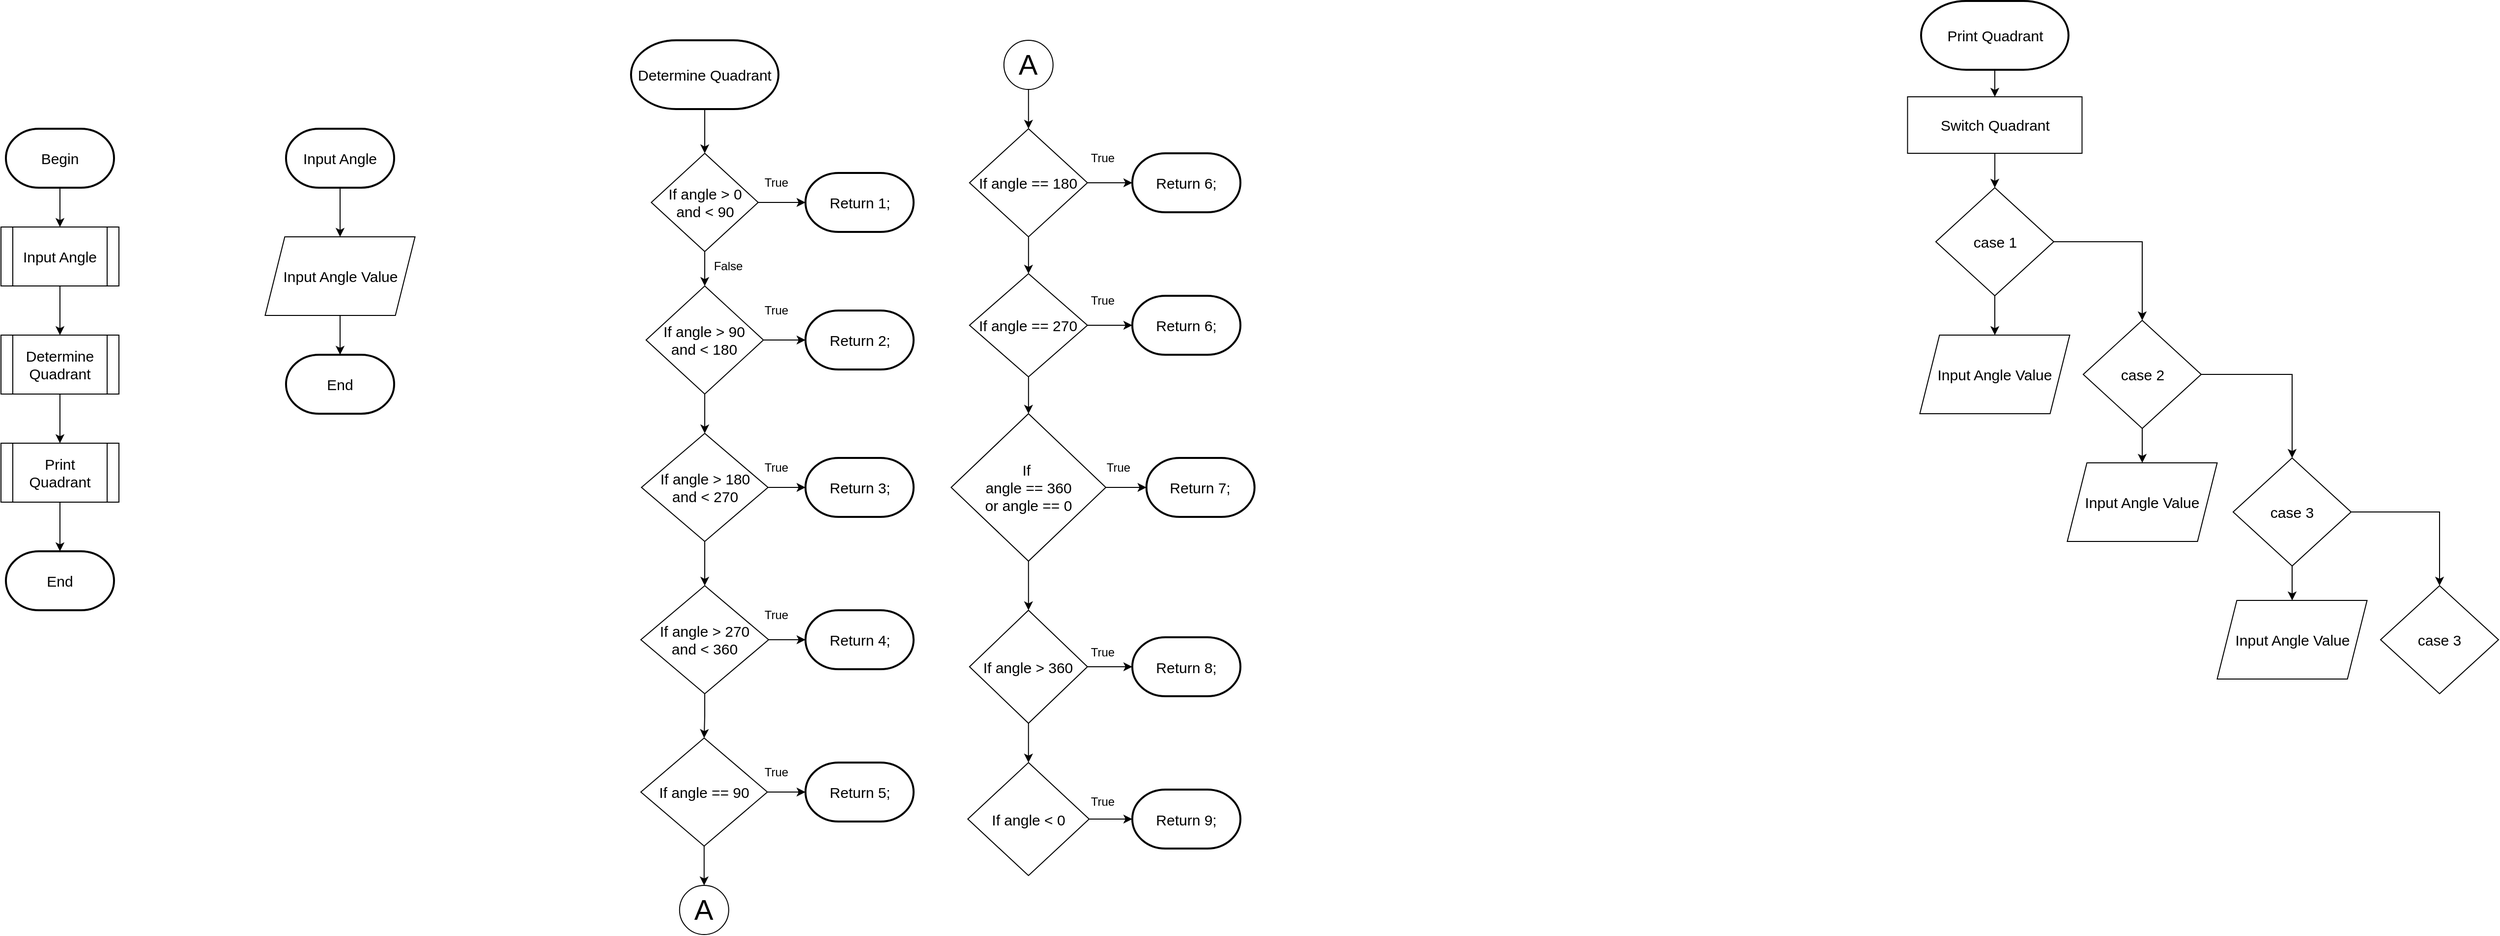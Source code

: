 <mxfile version="22.1.11" type="github">
  <diagram name="Page-1" id="Y4ryhkpG_AHfO9X048Ey">
    <mxGraphModel dx="2474" dy="1297" grid="1" gridSize="10" guides="1" tooltips="1" connect="1" arrows="1" fold="1" page="1" pageScale="1" pageWidth="1100" pageHeight="850" math="0" shadow="0">
      <root>
        <mxCell id="0" />
        <mxCell id="1" parent="0" />
        <mxCell id="E4zsXZmkOVkVNq37EfI2-8" value="" style="edgeStyle=orthogonalEdgeStyle;rounded=0;orthogonalLoop=1;jettySize=auto;html=1;fontSize=15;" edge="1" parent="1" source="lAhAGREo4O89ChrYNIZD-1" target="E4zsXZmkOVkVNq37EfI2-1">
          <mxGeometry relative="1" as="geometry" />
        </mxCell>
        <mxCell id="lAhAGREo4O89ChrYNIZD-1" value="&lt;font style=&quot;font-size: 15px;&quot;&gt;Begin&lt;/font&gt;" style="strokeWidth=2;html=1;shape=mxgraph.flowchart.terminator;whiteSpace=wrap;fontSize=15;" parent="1" vertex="1">
          <mxGeometry x="344" y="150" width="110" height="60" as="geometry" />
        </mxCell>
        <mxCell id="E4zsXZmkOVkVNq37EfI2-7" value="" style="edgeStyle=orthogonalEdgeStyle;rounded=0;orthogonalLoop=1;jettySize=auto;html=1;fontSize=15;" edge="1" parent="1" source="E4zsXZmkOVkVNq37EfI2-1" target="E4zsXZmkOVkVNq37EfI2-2">
          <mxGeometry relative="1" as="geometry" />
        </mxCell>
        <mxCell id="E4zsXZmkOVkVNq37EfI2-1" value="Input Angle" style="shape=process;whiteSpace=wrap;html=1;backgroundOutline=1;fontSize=15;" vertex="1" parent="1">
          <mxGeometry x="339" y="250" width="120" height="60" as="geometry" />
        </mxCell>
        <mxCell id="E4zsXZmkOVkVNq37EfI2-6" value="" style="edgeStyle=orthogonalEdgeStyle;rounded=0;orthogonalLoop=1;jettySize=auto;html=1;fontSize=15;" edge="1" parent="1" source="E4zsXZmkOVkVNq37EfI2-2" target="E4zsXZmkOVkVNq37EfI2-3">
          <mxGeometry relative="1" as="geometry" />
        </mxCell>
        <mxCell id="E4zsXZmkOVkVNq37EfI2-2" value="Determine Quadrant" style="shape=process;whiteSpace=wrap;html=1;backgroundOutline=1;fontSize=15;" vertex="1" parent="1">
          <mxGeometry x="339" y="360" width="120" height="60" as="geometry" />
        </mxCell>
        <mxCell id="E4zsXZmkOVkVNq37EfI2-5" value="" style="edgeStyle=orthogonalEdgeStyle;rounded=0;orthogonalLoop=1;jettySize=auto;html=1;fontSize=15;" edge="1" parent="1" source="E4zsXZmkOVkVNq37EfI2-3" target="E4zsXZmkOVkVNq37EfI2-4">
          <mxGeometry relative="1" as="geometry" />
        </mxCell>
        <mxCell id="E4zsXZmkOVkVNq37EfI2-3" value="Print Quadrant" style="shape=process;whiteSpace=wrap;html=1;backgroundOutline=1;fontSize=15;" vertex="1" parent="1">
          <mxGeometry x="339" y="470" width="120" height="60" as="geometry" />
        </mxCell>
        <mxCell id="E4zsXZmkOVkVNq37EfI2-4" value="&lt;font style=&quot;font-size: 15px;&quot;&gt;End&lt;/font&gt;" style="strokeWidth=2;html=1;shape=mxgraph.flowchart.terminator;whiteSpace=wrap;fontSize=15;" vertex="1" parent="1">
          <mxGeometry x="344" y="580" width="110" height="60" as="geometry" />
        </mxCell>
        <mxCell id="E4zsXZmkOVkVNq37EfI2-13" value="" style="edgeStyle=orthogonalEdgeStyle;rounded=0;orthogonalLoop=1;jettySize=auto;html=1;entryX=0.5;entryY=0;entryDx=0;entryDy=0;fontSize=15;" edge="1" parent="1" source="E4zsXZmkOVkVNq37EfI2-9" target="E4zsXZmkOVkVNq37EfI2-10">
          <mxGeometry relative="1" as="geometry" />
        </mxCell>
        <mxCell id="E4zsXZmkOVkVNq37EfI2-9" value="&lt;font style=&quot;font-size: 15px;&quot;&gt;Input Angle&lt;/font&gt;" style="strokeWidth=2;html=1;shape=mxgraph.flowchart.terminator;whiteSpace=wrap;fontSize=15;" vertex="1" parent="1">
          <mxGeometry x="629" y="150" width="110" height="60" as="geometry" />
        </mxCell>
        <mxCell id="E4zsXZmkOVkVNq37EfI2-10" value="Input Angle Value" style="shape=parallelogram;perimeter=parallelogramPerimeter;whiteSpace=wrap;html=1;fixedSize=1;fontSize=15;" vertex="1" parent="1">
          <mxGeometry x="607.75" y="260" width="152.5" height="80" as="geometry" />
        </mxCell>
        <mxCell id="E4zsXZmkOVkVNq37EfI2-11" value="&lt;font style=&quot;font-size: 15px;&quot;&gt;End&lt;/font&gt;" style="strokeWidth=2;html=1;shape=mxgraph.flowchart.terminator;whiteSpace=wrap;fontSize=15;" vertex="1" parent="1">
          <mxGeometry x="629" y="380" width="110" height="60" as="geometry" />
        </mxCell>
        <mxCell id="E4zsXZmkOVkVNq37EfI2-12" style="edgeStyle=orthogonalEdgeStyle;rounded=0;orthogonalLoop=1;jettySize=auto;html=1;exitX=0.5;exitY=1;exitDx=0;exitDy=0;entryX=0.5;entryY=0;entryDx=0;entryDy=0;entryPerimeter=0;fontSize=15;" edge="1" parent="1" source="E4zsXZmkOVkVNq37EfI2-10" target="E4zsXZmkOVkVNq37EfI2-11">
          <mxGeometry relative="1" as="geometry" />
        </mxCell>
        <mxCell id="E4zsXZmkOVkVNq37EfI2-16" value="" style="edgeStyle=orthogonalEdgeStyle;rounded=0;orthogonalLoop=1;jettySize=auto;html=1;" edge="1" parent="1" source="E4zsXZmkOVkVNq37EfI2-14" target="E4zsXZmkOVkVNq37EfI2-15">
          <mxGeometry relative="1" as="geometry" />
        </mxCell>
        <mxCell id="E4zsXZmkOVkVNq37EfI2-14" value="&lt;font style=&quot;font-size: 15px;&quot;&gt;Determine Quadrant&lt;/font&gt;" style="strokeWidth=2;html=1;shape=mxgraph.flowchart.terminator;whiteSpace=wrap;" vertex="1" parent="1">
          <mxGeometry x="980.01" y="60" width="150" height="70" as="geometry" />
        </mxCell>
        <mxCell id="E4zsXZmkOVkVNq37EfI2-18" value="" style="edgeStyle=orthogonalEdgeStyle;rounded=0;orthogonalLoop=1;jettySize=auto;html=1;" edge="1" parent="1" source="E4zsXZmkOVkVNq37EfI2-15" target="E4zsXZmkOVkVNq37EfI2-19">
          <mxGeometry relative="1" as="geometry">
            <mxPoint x="1220" y="230" as="targetPoint" />
          </mxGeometry>
        </mxCell>
        <mxCell id="E4zsXZmkOVkVNq37EfI2-21" value="" style="edgeStyle=orthogonalEdgeStyle;rounded=0;orthogonalLoop=1;jettySize=auto;html=1;" edge="1" parent="1" source="E4zsXZmkOVkVNq37EfI2-15" target="E4zsXZmkOVkVNq37EfI2-20">
          <mxGeometry relative="1" as="geometry" />
        </mxCell>
        <mxCell id="E4zsXZmkOVkVNq37EfI2-15" value="&lt;font style=&quot;font-size: 15px;&quot;&gt;If angle &amp;gt; 0 &lt;br&gt;and &amp;lt; 90&lt;/font&gt;" style="rhombus;whiteSpace=wrap;html=1;" vertex="1" parent="1">
          <mxGeometry x="1000.63" y="175" width="108.75" height="100" as="geometry" />
        </mxCell>
        <mxCell id="E4zsXZmkOVkVNq37EfI2-19" value="&lt;span style=&quot;font-size: 15px;&quot;&gt;Return 1;&lt;/span&gt;" style="strokeWidth=2;html=1;shape=mxgraph.flowchart.terminator;whiteSpace=wrap;" vertex="1" parent="1">
          <mxGeometry x="1157.5" y="195" width="110" height="60" as="geometry" />
        </mxCell>
        <mxCell id="E4zsXZmkOVkVNq37EfI2-23" value="" style="edgeStyle=orthogonalEdgeStyle;rounded=0;orthogonalLoop=1;jettySize=auto;html=1;entryX=0;entryY=0.5;entryDx=0;entryDy=0;entryPerimeter=0;" edge="1" parent="1" source="E4zsXZmkOVkVNq37EfI2-20" target="E4zsXZmkOVkVNq37EfI2-22">
          <mxGeometry relative="1" as="geometry">
            <mxPoint x="1188.75" y="415" as="targetPoint" />
          </mxGeometry>
        </mxCell>
        <mxCell id="E4zsXZmkOVkVNq37EfI2-26" value="" style="edgeStyle=orthogonalEdgeStyle;rounded=0;orthogonalLoop=1;jettySize=auto;html=1;" edge="1" parent="1" source="E4zsXZmkOVkVNq37EfI2-20" target="E4zsXZmkOVkVNq37EfI2-24">
          <mxGeometry relative="1" as="geometry" />
        </mxCell>
        <mxCell id="E4zsXZmkOVkVNq37EfI2-20" value="&lt;font style=&quot;font-size: 15px;&quot;&gt;If angle &amp;gt; 90 &lt;br&gt;and &amp;lt; 180&lt;/font&gt;" style="rhombus;whiteSpace=wrap;html=1;" vertex="1" parent="1">
          <mxGeometry x="995.33" y="310" width="119.37" height="110" as="geometry" />
        </mxCell>
        <mxCell id="E4zsXZmkOVkVNq37EfI2-22" value="&lt;span style=&quot;font-size: 15px;&quot;&gt;Return 2;&lt;/span&gt;" style="strokeWidth=2;html=1;shape=mxgraph.flowchart.terminator;whiteSpace=wrap;" vertex="1" parent="1">
          <mxGeometry x="1157.5" y="335" width="110" height="60" as="geometry" />
        </mxCell>
        <mxCell id="E4zsXZmkOVkVNq37EfI2-27" value="" style="edgeStyle=orthogonalEdgeStyle;rounded=0;orthogonalLoop=1;jettySize=auto;html=1;" edge="1" parent="1" source="E4zsXZmkOVkVNq37EfI2-24" target="E4zsXZmkOVkVNq37EfI2-25">
          <mxGeometry relative="1" as="geometry" />
        </mxCell>
        <mxCell id="E4zsXZmkOVkVNq37EfI2-30" value="" style="edgeStyle=orthogonalEdgeStyle;rounded=0;orthogonalLoop=1;jettySize=auto;html=1;" edge="1" parent="1" source="E4zsXZmkOVkVNq37EfI2-24" target="E4zsXZmkOVkVNq37EfI2-28">
          <mxGeometry relative="1" as="geometry" />
        </mxCell>
        <mxCell id="E4zsXZmkOVkVNq37EfI2-24" value="&lt;font style=&quot;font-size: 15px;&quot;&gt;If angle &amp;gt; 180&lt;br&gt;and &amp;lt; 270&lt;/font&gt;" style="rhombus;whiteSpace=wrap;html=1;" vertex="1" parent="1">
          <mxGeometry x="990.63" y="460" width="128.75" height="110" as="geometry" />
        </mxCell>
        <mxCell id="E4zsXZmkOVkVNq37EfI2-31" value="" style="edgeStyle=orthogonalEdgeStyle;rounded=0;orthogonalLoop=1;jettySize=auto;html=1;" edge="1" parent="1" source="E4zsXZmkOVkVNq37EfI2-25" target="E4zsXZmkOVkVNq37EfI2-29">
          <mxGeometry relative="1" as="geometry" />
        </mxCell>
        <mxCell id="E4zsXZmkOVkVNq37EfI2-33" value="" style="edgeStyle=orthogonalEdgeStyle;rounded=0;orthogonalLoop=1;jettySize=auto;html=1;entryX=0.5;entryY=0;entryDx=0;entryDy=0;" edge="1" parent="1" source="E4zsXZmkOVkVNq37EfI2-25" target="E4zsXZmkOVkVNq37EfI2-35">
          <mxGeometry relative="1" as="geometry">
            <mxPoint x="1053.75" y="870" as="targetPoint" />
          </mxGeometry>
        </mxCell>
        <mxCell id="E4zsXZmkOVkVNq37EfI2-25" value="&lt;font style=&quot;font-size: 15px;&quot;&gt;If angle &amp;gt; 270 &lt;br&gt;and &amp;lt; 360&lt;/font&gt;" style="rhombus;whiteSpace=wrap;html=1;" vertex="1" parent="1">
          <mxGeometry x="990.01" y="615" width="130" height="110" as="geometry" />
        </mxCell>
        <mxCell id="E4zsXZmkOVkVNq37EfI2-28" value="&lt;span style=&quot;font-size: 15px;&quot;&gt;Return 3;&lt;/span&gt;" style="strokeWidth=2;html=1;shape=mxgraph.flowchart.terminator;whiteSpace=wrap;" vertex="1" parent="1">
          <mxGeometry x="1157.5" y="485" width="110" height="60" as="geometry" />
        </mxCell>
        <mxCell id="E4zsXZmkOVkVNq37EfI2-29" value="&lt;span style=&quot;font-size: 15px;&quot;&gt;Return 4;&lt;/span&gt;" style="strokeWidth=2;html=1;shape=mxgraph.flowchart.terminator;whiteSpace=wrap;" vertex="1" parent="1">
          <mxGeometry x="1157.5" y="640" width="110" height="60" as="geometry" />
        </mxCell>
        <mxCell id="E4zsXZmkOVkVNq37EfI2-34" value="&lt;font style=&quot;font-size: 29px;&quot;&gt;A&lt;/font&gt;" style="ellipse;whiteSpace=wrap;html=1;aspect=fixed;" vertex="1" parent="1">
          <mxGeometry x="1029.38" y="920" width="50" height="50" as="geometry" />
        </mxCell>
        <mxCell id="E4zsXZmkOVkVNq37EfI2-38" value="" style="edgeStyle=orthogonalEdgeStyle;rounded=0;orthogonalLoop=1;jettySize=auto;html=1;" edge="1" parent="1" source="E4zsXZmkOVkVNq37EfI2-35" target="E4zsXZmkOVkVNq37EfI2-34">
          <mxGeometry relative="1" as="geometry" />
        </mxCell>
        <mxCell id="E4zsXZmkOVkVNq37EfI2-42" value="" style="edgeStyle=orthogonalEdgeStyle;rounded=0;orthogonalLoop=1;jettySize=auto;html=1;" edge="1" parent="1" source="E4zsXZmkOVkVNq37EfI2-35" target="E4zsXZmkOVkVNq37EfI2-41">
          <mxGeometry relative="1" as="geometry" />
        </mxCell>
        <mxCell id="E4zsXZmkOVkVNq37EfI2-35" value="&lt;font style=&quot;font-size: 15px;&quot;&gt;If angle == 90&lt;/font&gt;" style="rhombus;whiteSpace=wrap;html=1;" vertex="1" parent="1">
          <mxGeometry x="990.01" y="770" width="128.75" height="110" as="geometry" />
        </mxCell>
        <mxCell id="E4zsXZmkOVkVNq37EfI2-41" value="&lt;span style=&quot;font-size: 15px;&quot;&gt;Return 5;&lt;/span&gt;" style="strokeWidth=2;html=1;shape=mxgraph.flowchart.terminator;whiteSpace=wrap;" vertex="1" parent="1">
          <mxGeometry x="1157.5" y="795" width="110" height="60" as="geometry" />
        </mxCell>
        <mxCell id="E4zsXZmkOVkVNq37EfI2-46" value="" style="edgeStyle=orthogonalEdgeStyle;rounded=0;orthogonalLoop=1;jettySize=auto;html=1;" edge="1" parent="1" source="E4zsXZmkOVkVNq37EfI2-44" target="E4zsXZmkOVkVNq37EfI2-45">
          <mxGeometry relative="1" as="geometry" />
        </mxCell>
        <mxCell id="E4zsXZmkOVkVNq37EfI2-44" value="&lt;font style=&quot;font-size: 29px;&quot;&gt;A&lt;/font&gt;" style="ellipse;whiteSpace=wrap;html=1;aspect=fixed;" vertex="1" parent="1">
          <mxGeometry x="1359.38" y="60" width="50" height="50" as="geometry" />
        </mxCell>
        <mxCell id="E4zsXZmkOVkVNq37EfI2-48" value="" style="edgeStyle=orthogonalEdgeStyle;rounded=0;orthogonalLoop=1;jettySize=auto;html=1;" edge="1" parent="1" source="E4zsXZmkOVkVNq37EfI2-45" target="E4zsXZmkOVkVNq37EfI2-47">
          <mxGeometry relative="1" as="geometry" />
        </mxCell>
        <mxCell id="E4zsXZmkOVkVNq37EfI2-55" value="" style="edgeStyle=orthogonalEdgeStyle;rounded=0;orthogonalLoop=1;jettySize=auto;html=1;" edge="1" parent="1" source="E4zsXZmkOVkVNq37EfI2-45" target="E4zsXZmkOVkVNq37EfI2-52">
          <mxGeometry relative="1" as="geometry" />
        </mxCell>
        <mxCell id="E4zsXZmkOVkVNq37EfI2-45" value="&lt;font style=&quot;font-size: 15px;&quot;&gt;If angle == 180&lt;br&gt;&lt;/font&gt;" style="rhombus;whiteSpace=wrap;html=1;" vertex="1" parent="1">
          <mxGeometry x="1324.38" y="150" width="120" height="110" as="geometry" />
        </mxCell>
        <mxCell id="E4zsXZmkOVkVNq37EfI2-47" value="&lt;span style=&quot;font-size: 15px;&quot;&gt;Return 6;&lt;/span&gt;" style="strokeWidth=2;html=1;shape=mxgraph.flowchart.terminator;whiteSpace=wrap;" vertex="1" parent="1">
          <mxGeometry x="1490" y="175" width="110" height="60" as="geometry" />
        </mxCell>
        <mxCell id="E4zsXZmkOVkVNq37EfI2-57" value="" style="edgeStyle=orthogonalEdgeStyle;rounded=0;orthogonalLoop=1;jettySize=auto;html=1;entryX=0.5;entryY=0;entryDx=0;entryDy=0;" edge="1" parent="1" source="E4zsXZmkOVkVNq37EfI2-50" target="E4zsXZmkOVkVNq37EfI2-59">
          <mxGeometry relative="1" as="geometry">
            <mxPoint x="1370" y="780" as="targetPoint" />
          </mxGeometry>
        </mxCell>
        <mxCell id="E4zsXZmkOVkVNq37EfI2-67" value="" style="edgeStyle=orthogonalEdgeStyle;rounded=0;orthogonalLoop=1;jettySize=auto;html=1;" edge="1" parent="1" source="E4zsXZmkOVkVNq37EfI2-50" target="E4zsXZmkOVkVNq37EfI2-62">
          <mxGeometry relative="1" as="geometry" />
        </mxCell>
        <mxCell id="E4zsXZmkOVkVNq37EfI2-50" value="&lt;font style=&quot;font-size: 15px;&quot;&gt;If angle &amp;gt; 360&lt;br&gt;&lt;/font&gt;" style="rhombus;whiteSpace=wrap;html=1;" vertex="1" parent="1">
          <mxGeometry x="1324.37" y="640" width="120" height="115" as="geometry" />
        </mxCell>
        <mxCell id="E4zsXZmkOVkVNq37EfI2-56" value="" style="edgeStyle=orthogonalEdgeStyle;rounded=0;orthogonalLoop=1;jettySize=auto;html=1;" edge="1" parent="1" source="E4zsXZmkOVkVNq37EfI2-51" target="E4zsXZmkOVkVNq37EfI2-50">
          <mxGeometry relative="1" as="geometry" />
        </mxCell>
        <mxCell id="E4zsXZmkOVkVNq37EfI2-66" value="" style="edgeStyle=orthogonalEdgeStyle;rounded=0;orthogonalLoop=1;jettySize=auto;html=1;" edge="1" parent="1" source="E4zsXZmkOVkVNq37EfI2-51" target="E4zsXZmkOVkVNq37EfI2-61">
          <mxGeometry relative="1" as="geometry" />
        </mxCell>
        <mxCell id="E4zsXZmkOVkVNq37EfI2-51" value="&lt;font style=&quot;font-size: 15px;&quot;&gt;If&amp;nbsp;&lt;br&gt;angle == 360&lt;br&gt;or angle == 0&lt;br&gt;&lt;/font&gt;" style="rhombus;whiteSpace=wrap;html=1;" vertex="1" parent="1">
          <mxGeometry x="1305.7" y="440" width="157.35" height="150" as="geometry" />
        </mxCell>
        <mxCell id="E4zsXZmkOVkVNq37EfI2-54" value="" style="edgeStyle=orthogonalEdgeStyle;rounded=0;orthogonalLoop=1;jettySize=auto;html=1;" edge="1" parent="1" source="E4zsXZmkOVkVNq37EfI2-52" target="E4zsXZmkOVkVNq37EfI2-51">
          <mxGeometry relative="1" as="geometry" />
        </mxCell>
        <mxCell id="E4zsXZmkOVkVNq37EfI2-65" value="" style="edgeStyle=orthogonalEdgeStyle;rounded=0;orthogonalLoop=1;jettySize=auto;html=1;" edge="1" parent="1" source="E4zsXZmkOVkVNq37EfI2-52" target="E4zsXZmkOVkVNq37EfI2-64">
          <mxGeometry relative="1" as="geometry" />
        </mxCell>
        <mxCell id="E4zsXZmkOVkVNq37EfI2-52" value="&lt;font style=&quot;font-size: 15px;&quot;&gt;If angle == 270&lt;br&gt;&lt;/font&gt;" style="rhombus;whiteSpace=wrap;html=1;" vertex="1" parent="1">
          <mxGeometry x="1324.38" y="297.5" width="119.99" height="105" as="geometry" />
        </mxCell>
        <mxCell id="E4zsXZmkOVkVNq37EfI2-68" value="" style="edgeStyle=orthogonalEdgeStyle;rounded=0;orthogonalLoop=1;jettySize=auto;html=1;" edge="1" parent="1" source="E4zsXZmkOVkVNq37EfI2-59" target="E4zsXZmkOVkVNq37EfI2-63">
          <mxGeometry relative="1" as="geometry" />
        </mxCell>
        <mxCell id="E4zsXZmkOVkVNq37EfI2-59" value="&lt;font style=&quot;font-size: 15px;&quot;&gt;If angle &amp;lt; 0&lt;br&gt;&lt;/font&gt;" style="rhombus;whiteSpace=wrap;html=1;" vertex="1" parent="1">
          <mxGeometry x="1322.65" y="795" width="123.43" height="115" as="geometry" />
        </mxCell>
        <mxCell id="E4zsXZmkOVkVNq37EfI2-61" value="&lt;span style=&quot;font-size: 15px;&quot;&gt;Return 7;&lt;/span&gt;" style="strokeWidth=2;html=1;shape=mxgraph.flowchart.terminator;whiteSpace=wrap;" vertex="1" parent="1">
          <mxGeometry x="1504.37" y="485" width="110" height="60" as="geometry" />
        </mxCell>
        <mxCell id="E4zsXZmkOVkVNq37EfI2-62" value="&lt;span style=&quot;font-size: 15px;&quot;&gt;Return 8;&lt;/span&gt;" style="strokeWidth=2;html=1;shape=mxgraph.flowchart.terminator;whiteSpace=wrap;" vertex="1" parent="1">
          <mxGeometry x="1490" y="667.5" width="110" height="60" as="geometry" />
        </mxCell>
        <mxCell id="E4zsXZmkOVkVNq37EfI2-63" value="&lt;span style=&quot;font-size: 15px;&quot;&gt;Return 9;&lt;/span&gt;" style="strokeWidth=2;html=1;shape=mxgraph.flowchart.terminator;whiteSpace=wrap;" vertex="1" parent="1">
          <mxGeometry x="1490" y="822.5" width="110" height="60" as="geometry" />
        </mxCell>
        <mxCell id="E4zsXZmkOVkVNq37EfI2-64" value="&lt;span style=&quot;font-size: 15px;&quot;&gt;Return 6;&lt;/span&gt;" style="strokeWidth=2;html=1;shape=mxgraph.flowchart.terminator;whiteSpace=wrap;" vertex="1" parent="1">
          <mxGeometry x="1490" y="320" width="110" height="60" as="geometry" />
        </mxCell>
        <mxCell id="E4zsXZmkOVkVNq37EfI2-69" value="True" style="text;html=1;strokeColor=none;fillColor=none;align=center;verticalAlign=middle;whiteSpace=wrap;rounded=0;" vertex="1" parent="1">
          <mxGeometry x="1097.5" y="190" width="60" height="30" as="geometry" />
        </mxCell>
        <mxCell id="E4zsXZmkOVkVNq37EfI2-70" value="True" style="text;html=1;strokeColor=none;fillColor=none;align=center;verticalAlign=middle;whiteSpace=wrap;rounded=0;" vertex="1" parent="1">
          <mxGeometry x="1097.5" y="320" width="60" height="30" as="geometry" />
        </mxCell>
        <mxCell id="E4zsXZmkOVkVNq37EfI2-71" value="True" style="text;html=1;strokeColor=none;fillColor=none;align=center;verticalAlign=middle;whiteSpace=wrap;rounded=0;" vertex="1" parent="1">
          <mxGeometry x="1097.5" y="480" width="60" height="30" as="geometry" />
        </mxCell>
        <mxCell id="E4zsXZmkOVkVNq37EfI2-72" value="True" style="text;html=1;strokeColor=none;fillColor=none;align=center;verticalAlign=middle;whiteSpace=wrap;rounded=0;" vertex="1" parent="1">
          <mxGeometry x="1097.5" y="630" width="60" height="30" as="geometry" />
        </mxCell>
        <mxCell id="E4zsXZmkOVkVNq37EfI2-73" value="True" style="text;html=1;strokeColor=none;fillColor=none;align=center;verticalAlign=middle;whiteSpace=wrap;rounded=0;" vertex="1" parent="1">
          <mxGeometry x="1430" y="165" width="60" height="30" as="geometry" />
        </mxCell>
        <mxCell id="E4zsXZmkOVkVNq37EfI2-74" value="True" style="text;html=1;strokeColor=none;fillColor=none;align=center;verticalAlign=middle;whiteSpace=wrap;rounded=0;" vertex="1" parent="1">
          <mxGeometry x="1097.5" y="790" width="60" height="30" as="geometry" />
        </mxCell>
        <mxCell id="E4zsXZmkOVkVNq37EfI2-75" value="True" style="text;html=1;strokeColor=none;fillColor=none;align=center;verticalAlign=middle;whiteSpace=wrap;rounded=0;" vertex="1" parent="1">
          <mxGeometry x="1446.08" y="480" width="60" height="30" as="geometry" />
        </mxCell>
        <mxCell id="E4zsXZmkOVkVNq37EfI2-76" value="True" style="text;html=1;strokeColor=none;fillColor=none;align=center;verticalAlign=middle;whiteSpace=wrap;rounded=0;" vertex="1" parent="1">
          <mxGeometry x="1430" y="310" width="60" height="30" as="geometry" />
        </mxCell>
        <mxCell id="E4zsXZmkOVkVNq37EfI2-77" value="True" style="text;html=1;strokeColor=none;fillColor=none;align=center;verticalAlign=middle;whiteSpace=wrap;rounded=0;" vertex="1" parent="1">
          <mxGeometry x="1430" y="820" width="60" height="30" as="geometry" />
        </mxCell>
        <mxCell id="E4zsXZmkOVkVNq37EfI2-78" value="True" style="text;html=1;strokeColor=none;fillColor=none;align=center;verticalAlign=middle;whiteSpace=wrap;rounded=0;" vertex="1" parent="1">
          <mxGeometry x="1430" y="667.5" width="60" height="30" as="geometry" />
        </mxCell>
        <mxCell id="E4zsXZmkOVkVNq37EfI2-79" value="False" style="text;html=1;strokeColor=none;fillColor=none;align=center;verticalAlign=middle;whiteSpace=wrap;rounded=0;" vertex="1" parent="1">
          <mxGeometry x="1049.38" y="275" width="60" height="30" as="geometry" />
        </mxCell>
        <mxCell id="E4zsXZmkOVkVNq37EfI2-84" value="" style="edgeStyle=orthogonalEdgeStyle;rounded=0;orthogonalLoop=1;jettySize=auto;html=1;" edge="1" parent="1" source="E4zsXZmkOVkVNq37EfI2-80" target="E4zsXZmkOVkVNq37EfI2-83">
          <mxGeometry relative="1" as="geometry" />
        </mxCell>
        <mxCell id="E4zsXZmkOVkVNq37EfI2-80" value="&lt;font style=&quot;font-size: 15px;&quot;&gt;Print Quadrant&lt;/font&gt;" style="strokeWidth=2;html=1;shape=mxgraph.flowchart.terminator;whiteSpace=wrap;" vertex="1" parent="1">
          <mxGeometry x="2292.5" y="20" width="150" height="70" as="geometry" />
        </mxCell>
        <mxCell id="E4zsXZmkOVkVNq37EfI2-86" value="" style="edgeStyle=orthogonalEdgeStyle;rounded=0;orthogonalLoop=1;jettySize=auto;html=1;" edge="1" parent="1" source="E4zsXZmkOVkVNq37EfI2-83" target="E4zsXZmkOVkVNq37EfI2-85">
          <mxGeometry relative="1" as="geometry" />
        </mxCell>
        <mxCell id="E4zsXZmkOVkVNq37EfI2-83" value="&lt;font style=&quot;font-size: 15px;&quot;&gt;Switch Quadrant&lt;/font&gt;" style="rounded=0;whiteSpace=wrap;html=1;" vertex="1" parent="1">
          <mxGeometry x="2278.75" y="117.5" width="177.5" height="57.5" as="geometry" />
        </mxCell>
        <mxCell id="E4zsXZmkOVkVNq37EfI2-89" value="" style="edgeStyle=orthogonalEdgeStyle;rounded=0;orthogonalLoop=1;jettySize=auto;html=1;" edge="1" parent="1" source="E4zsXZmkOVkVNq37EfI2-85" target="E4zsXZmkOVkVNq37EfI2-87">
          <mxGeometry relative="1" as="geometry" />
        </mxCell>
        <mxCell id="E4zsXZmkOVkVNq37EfI2-90" value="" style="edgeStyle=orthogonalEdgeStyle;rounded=0;orthogonalLoop=1;jettySize=auto;html=1;" edge="1" parent="1" source="E4zsXZmkOVkVNq37EfI2-85" target="E4zsXZmkOVkVNq37EfI2-88">
          <mxGeometry relative="1" as="geometry" />
        </mxCell>
        <mxCell id="E4zsXZmkOVkVNq37EfI2-85" value="&lt;font style=&quot;font-size: 15px;&quot;&gt;case 1&lt;br&gt;&lt;/font&gt;" style="rhombus;whiteSpace=wrap;html=1;flipH=0;flipV=1;" vertex="1" parent="1">
          <mxGeometry x="2307.5" y="210" width="120" height="110" as="geometry" />
        </mxCell>
        <mxCell id="E4zsXZmkOVkVNq37EfI2-87" value="Input Angle Value" style="shape=parallelogram;perimeter=parallelogramPerimeter;whiteSpace=wrap;html=1;fixedSize=1;fontSize=15;" vertex="1" parent="1">
          <mxGeometry x="2291.25" y="360" width="152.5" height="80" as="geometry" />
        </mxCell>
        <mxCell id="E4zsXZmkOVkVNq37EfI2-92" value="" style="edgeStyle=orthogonalEdgeStyle;rounded=0;orthogonalLoop=1;jettySize=auto;html=1;" edge="1" parent="1" source="E4zsXZmkOVkVNq37EfI2-88" target="E4zsXZmkOVkVNq37EfI2-91">
          <mxGeometry relative="1" as="geometry" />
        </mxCell>
        <mxCell id="E4zsXZmkOVkVNq37EfI2-96" value="" style="edgeStyle=orthogonalEdgeStyle;rounded=0;orthogonalLoop=1;jettySize=auto;html=1;" edge="1" parent="1" source="E4zsXZmkOVkVNq37EfI2-88" target="E4zsXZmkOVkVNq37EfI2-95">
          <mxGeometry relative="1" as="geometry" />
        </mxCell>
        <mxCell id="E4zsXZmkOVkVNq37EfI2-88" value="&lt;font style=&quot;font-size: 15px;&quot;&gt;case 2&lt;br&gt;&lt;/font&gt;" style="rhombus;whiteSpace=wrap;html=1;flipH=0;flipV=1;" vertex="1" parent="1">
          <mxGeometry x="2457.5" y="345" width="120" height="110" as="geometry" />
        </mxCell>
        <mxCell id="E4zsXZmkOVkVNq37EfI2-98" value="" style="edgeStyle=orthogonalEdgeStyle;rounded=0;orthogonalLoop=1;jettySize=auto;html=1;" edge="1" parent="1" source="E4zsXZmkOVkVNq37EfI2-91" target="E4zsXZmkOVkVNq37EfI2-97">
          <mxGeometry relative="1" as="geometry" />
        </mxCell>
        <mxCell id="E4zsXZmkOVkVNq37EfI2-100" value="" style="edgeStyle=orthogonalEdgeStyle;rounded=0;orthogonalLoop=1;jettySize=auto;html=1;" edge="1" parent="1" source="E4zsXZmkOVkVNq37EfI2-91" target="E4zsXZmkOVkVNq37EfI2-99">
          <mxGeometry relative="1" as="geometry" />
        </mxCell>
        <mxCell id="E4zsXZmkOVkVNq37EfI2-91" value="&lt;font style=&quot;font-size: 15px;&quot;&gt;case 3&lt;br&gt;&lt;/font&gt;" style="rhombus;whiteSpace=wrap;html=1;flipH=0;flipV=1;" vertex="1" parent="1">
          <mxGeometry x="2610" y="485" width="120" height="110" as="geometry" />
        </mxCell>
        <mxCell id="E4zsXZmkOVkVNq37EfI2-95" value="Input Angle Value" style="shape=parallelogram;perimeter=parallelogramPerimeter;whiteSpace=wrap;html=1;fixedSize=1;fontSize=15;" vertex="1" parent="1">
          <mxGeometry x="2441.25" y="490" width="152.5" height="80" as="geometry" />
        </mxCell>
        <mxCell id="E4zsXZmkOVkVNq37EfI2-97" value="Input Angle Value" style="shape=parallelogram;perimeter=parallelogramPerimeter;whiteSpace=wrap;html=1;fixedSize=1;fontSize=15;" vertex="1" parent="1">
          <mxGeometry x="2593.75" y="630" width="152.5" height="80" as="geometry" />
        </mxCell>
        <mxCell id="E4zsXZmkOVkVNq37EfI2-99" value="&lt;font style=&quot;font-size: 15px;&quot;&gt;case 3&lt;br&gt;&lt;/font&gt;" style="rhombus;whiteSpace=wrap;html=1;flipH=0;flipV=1;" vertex="1" parent="1">
          <mxGeometry x="2760" y="615" width="120" height="110" as="geometry" />
        </mxCell>
      </root>
    </mxGraphModel>
  </diagram>
</mxfile>
